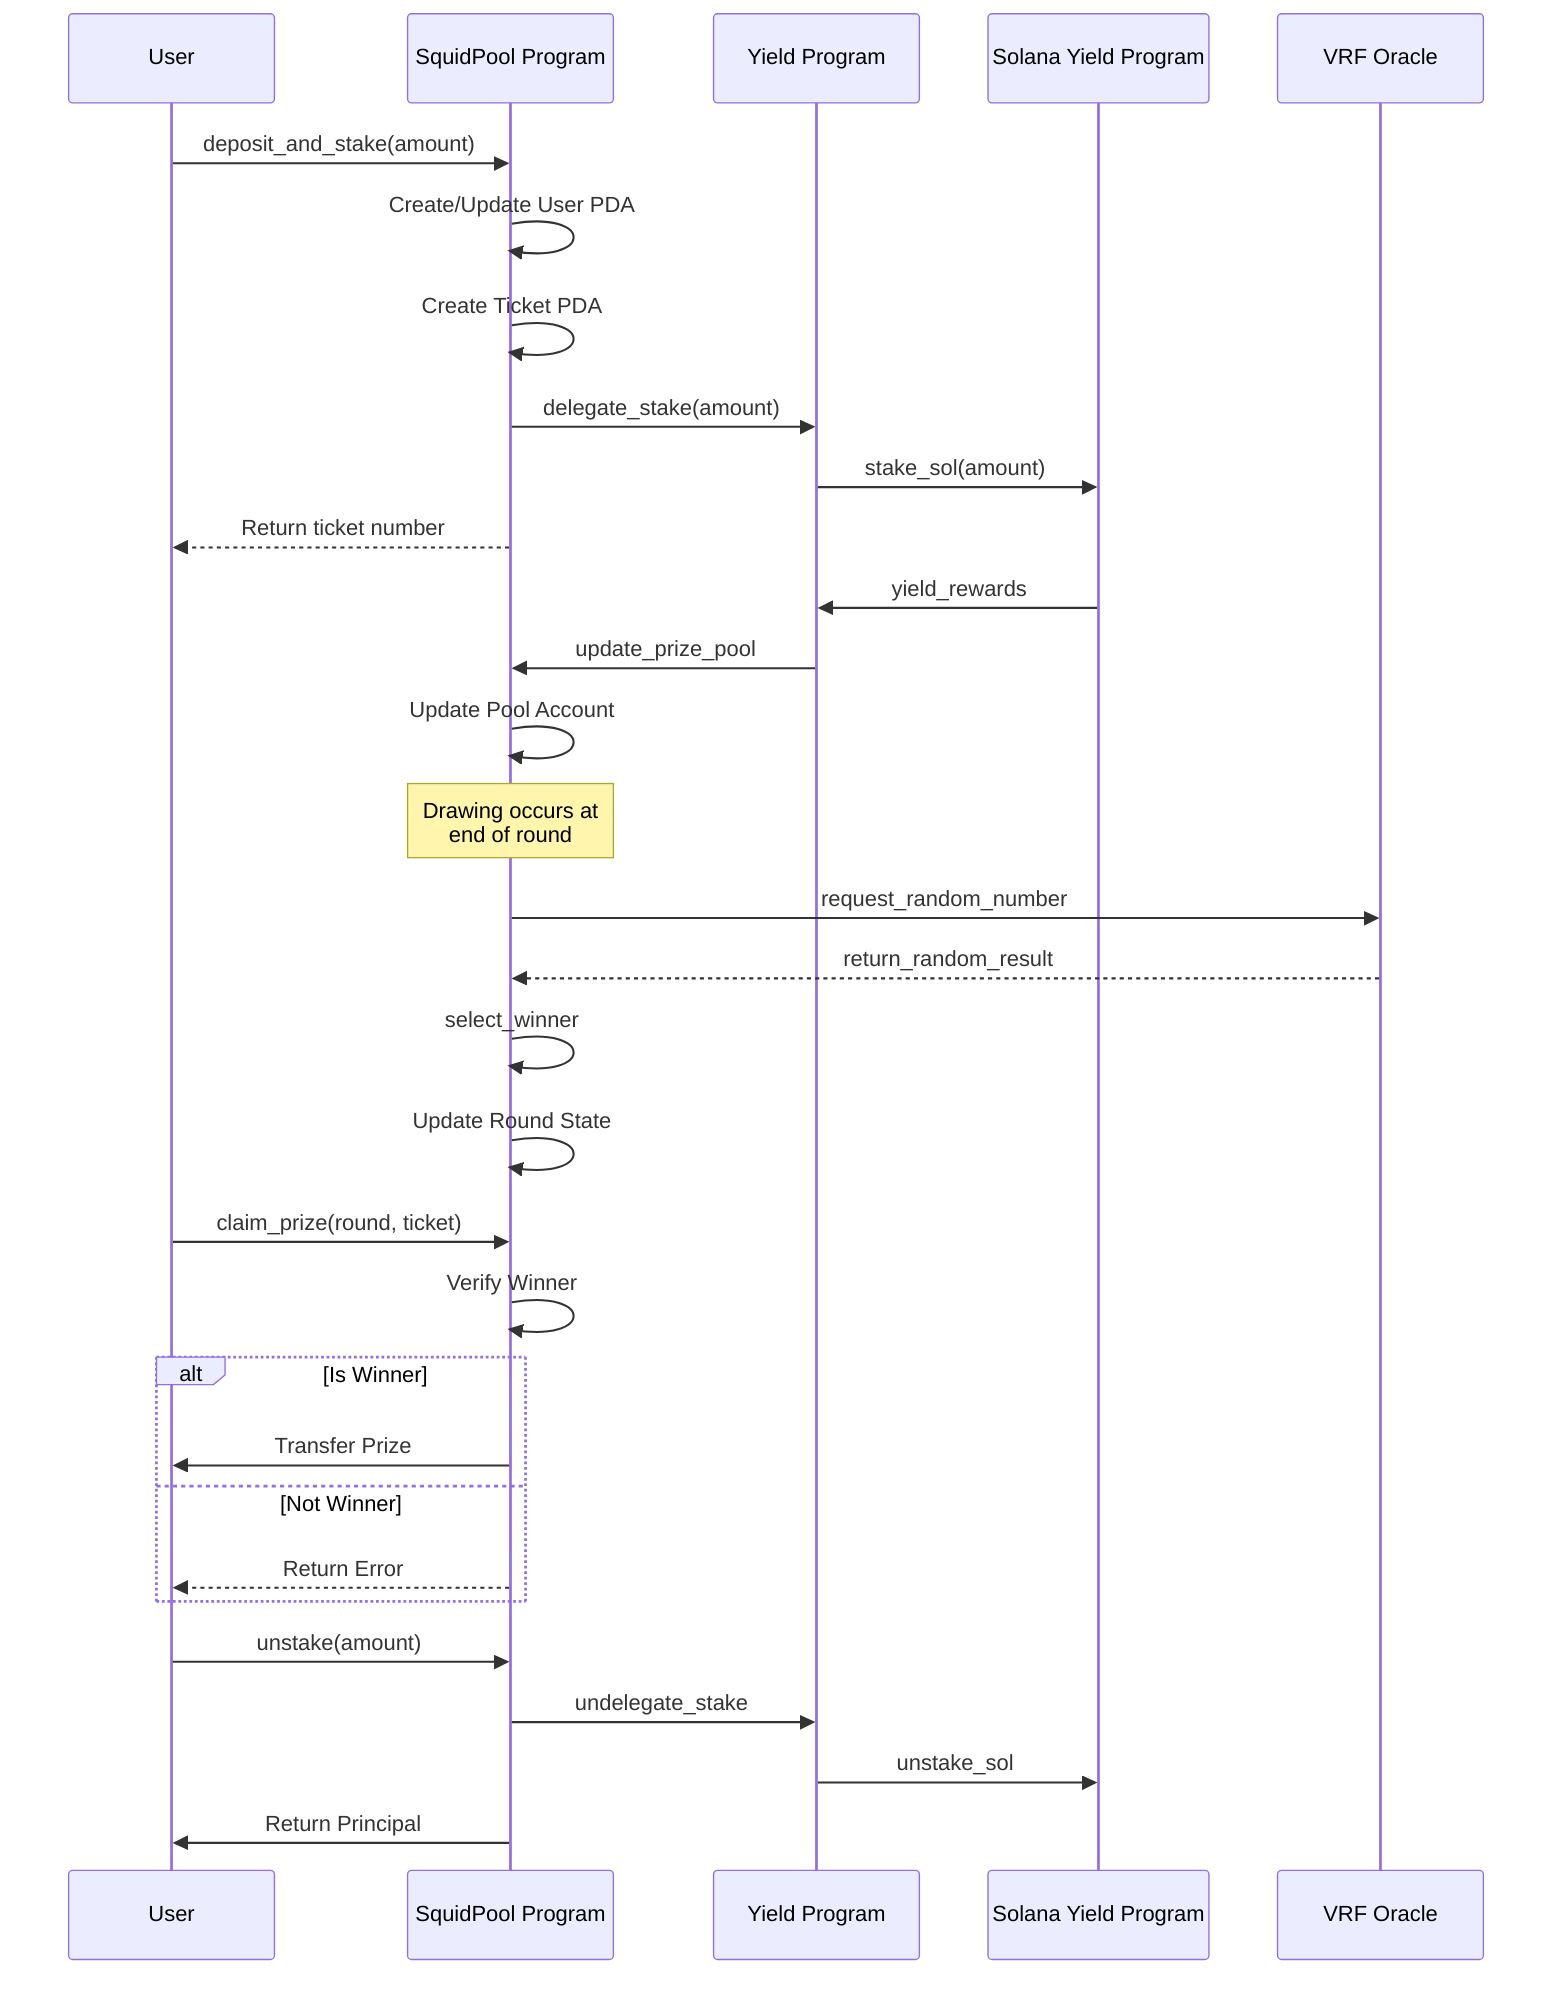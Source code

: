 sequenceDiagram
    participant U as User
    participant SP as SquidPool Program
    participant YP as Yield Program
    participant SYP as Solana Yield Program
    participant VRF as VRF Oracle

    %% Staking Flow
    U->>SP: deposit_and_stake(amount)
    SP->>SP: Create/Update User PDA
    SP->>SP: Create Ticket PDA
    SP->>YP: delegate_stake(amount)
    YP->>SYP: stake_sol(amount)
    SP-->>U: Return ticket number

    %% Yield Generation (periodic)
    SYP->>YP: yield_rewards
    YP->>SP: update_prize_pool
    SP->>SP: Update Pool Account

    %% Lottery Drawing
    Note over SP: Drawing occurs at<br/>end of round
    SP->>VRF: request_random_number
    VRF-->>SP: return_random_result
    SP->>SP: select_winner
    SP->>SP: Update Round State

    %% Prize Claim
    U->>SP: claim_prize(round, ticket)
    SP->>SP: Verify Winner
    alt Is Winner
        SP->>U: Transfer Prize
    else Not Winner
        SP-->>U: Return Error
    end

    %% Unstaking
    U->>SP: unstake(amount)
    SP->>YP: undelegate_stake
    YP->>SYP: unstake_sol
    SP->>U: Return Principal